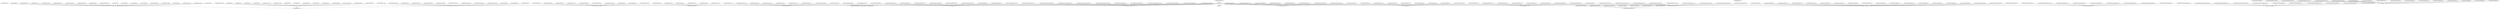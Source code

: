 strict digraph {
"Geonovum/CIMOW" [ label="CIMOW "];
"Geonovum/CIMOW" -> "Geonovum/TPOD-UML";
subgraph "Geonovum/CIMOW" {
"Geonovum/CIMOW/0.98.1-beta" -> "Geonovum/CIMOW";
"Geonovum/CIMOW/0.98.1-kern" -> "Geonovum/CIMOW";
"Geonovum/CIMOW/0.98.2-kern" -> "Geonovum/CIMOW";
"Geonovum/CIMOW/0.98.3-kern" -> "Geonovum/CIMOW";
"Geonovum/CIMOW/0.98.3.1" -> "Geonovum/CIMOW";
"Geonovum/CIMOW/0.98.3.1-kern" -> "Geonovum/CIMOW";
"Geonovum/CIMOW/1.0" -> "Geonovum/CIMOW";
"Geonovum/CIMOW/1.0.1" -> "Geonovum/CIMOW";
"Geonovum/CIMOW/1.0.2" -> "Geonovum/CIMOW";
"Geonovum/CIMOW/1.0.3" -> "Geonovum/CIMOW";
"Geonovum/CIMOW/1.0.3-RC1" -> "Geonovum/CIMOW";
"Geonovum/CIMOW/1.0.3-RC2" -> "Geonovum/CIMOW";
"Geonovum/CIMOW/1.0.4" -> "Geonovum/CIMOW";
"Geonovum/CIMOW/1.0.4-RC1" -> "Geonovum/CIMOW";
"Geonovum/CIMOW/1.0.4-RC2" -> "Geonovum/CIMOW";
"Geonovum/CIMOW/1.0.5" -> "Geonovum/CIMOW";
"Geonovum/CIMOW/1.0.6" -> "Geonovum/CIMOW";
"Geonovum/CIMOW/2.0.0" -> "Geonovum/CIMOW";
"Geonovum/CIMOW/2.0.0-rc" -> "Geonovum/CIMOW";
"Geonovum/CIMOW/2.1.0-rc" -> "Geonovum/CIMOW";
}
"Geonovum/IMOW" [ label="IMOW model "];
"Geonovum/IMOW" -> "Geonovum/TPOD-UML";
subgraph "Geonovum/IMOW" {
"Geonovum/IMOW/0.98-kern" -> "Geonovum/IMOW";
"Geonovum/IMOW/0.98.1-beta" -> "Geonovum/IMOW";
"Geonovum/IMOW/0.98.1-kern" -> "Geonovum/IMOW";
"Geonovum/IMOW/0.98.2-kern" -> "Geonovum/IMOW";
"Geonovum/IMOW/0.98.3.1-kern" -> "Geonovum/IMOW";
"Geonovum/IMOW/1.0" -> "Geonovum/IMOW";
"Geonovum/IMOW/1.0.1" -> "Geonovum/IMOW";
"Geonovum/IMOW/1.0.2" -> "Geonovum/IMOW";
"Geonovum/IMOW/1.0.3" -> "Geonovum/IMOW";
"Geonovum/IMOW/1.0.3-RC1" -> "Geonovum/IMOW";
"Geonovum/IMOW/1.0.3-RC2" -> "Geonovum/IMOW";
"Geonovum/IMOW/1.0.4" -> "Geonovum/IMOW";
"Geonovum/IMOW/2.0.0" -> "Geonovum/IMOW";
"Geonovum/IMOW/2.0.0-rc" -> "Geonovum/IMOW";
"Geonovum/IMOW/2.0.1" -> "Geonovum/IMOW";
"Geonovum/IMOW/2.0.1-rc" -> "Geonovum/IMOW";
}
"Geonovum/Presentatie" [ label="Presentatiemodel TPOD "];
subgraph "Geonovum/Presentatie" {
}
"Geonovum/TPOD-Symbolen" [ label="Symbolenbibliotheek STOP-TPOD "];
subgraph "Geonovum/TPOD-Symbolen" {
"Geonovum/TPOD-Symbolen/0.98-beta" -> "Geonovum/TPOD-Symbolen";
"Geonovum/TPOD-Symbolen/0.98-kern" -> "Geonovum/TPOD-Symbolen";
"Geonovum/TPOD-Symbolen/0.98.1-kern" -> "Geonovum/TPOD-Symbolen";
"Geonovum/TPOD-Symbolen/1.0" -> "Geonovum/TPOD-Symbolen";
"Geonovum/TPOD-Symbolen/1.0.1" -> "Geonovum/TPOD-Symbolen";
"Geonovum/TPOD-Symbolen/2.0.0" -> "Geonovum/TPOD-Symbolen";
"Geonovum/TPOD-Symbolen/2.0.0-rc" -> "Geonovum/TPOD-Symbolen";
}
"Geonovum/TPOD-AMvB" [ label="TPOD AMvB en MR "];
subgraph "Geonovum/TPOD-AMvB" {
"Geonovum/TPOD-AMvB/0.98-beta" -> "Geonovum/TPOD-AMvB";
"Geonovum/TPOD-AMvB/0.98-kern" -> "Geonovum/TPOD-AMvB";
"Geonovum/TPOD-AMvB/0.98.1-kern" -> "Geonovum/TPOD-AMvB";
"Geonovum/TPOD-AMvB/1.0" -> "Geonovum/TPOD-AMvB";
"Geonovum/TPOD-AMvB/1.0.1" -> "Geonovum/TPOD-AMvB";
"Geonovum/TPOD-AMvB/1.0.1-RC1" -> "Geonovum/TPOD-AMvB";
"Geonovum/TPOD-AMvB/2.0.0" -> "Geonovum/TPOD-AMvB";
"Geonovum/TPOD-AMvB/2.0.0-rc" -> "Geonovum/TPOD-AMvB";
"Geonovum/TPOD-AMvB/2.0.1" -> "Geonovum/TPOD-AMvB";
"Geonovum/TPOD-AMvB/2.0.1-rc" -> "Geonovum/TPOD-AMvB";
}
"Geonovum/TPOD-N2000" [ label="TPOD Natura 2000-besluit "];
subgraph "Geonovum/TPOD-N2000" {
"Geonovum/TPOD-N2000/0.99.0" -> "Geonovum/TPOD-N2000";
"Geonovum/TPOD-N2000/1.0.0" -> "Geonovum/TPOD-N2000";
"Geonovum/TPOD-N2000/2.0.0" -> "Geonovum/TPOD-N2000";
"Geonovum/TPOD-N2000/2.0.0-rc" -> "Geonovum/TPOD-N2000";
"Geonovum/TPOD-N2000/2.0.1" -> "Geonovum/TPOD-N2000";
"Geonovum/TPOD-N2000/2.0.1-rc" -> "Geonovum/TPOD-N2000";
}
"Geonovum/TPOD-instructie" [ label="TPOD instructie "];
subgraph "Geonovum/TPOD-instructie" {
"Geonovum/TPOD-instructie/0.97.1.1" -> "Geonovum/TPOD-instructie";
"Geonovum/TPOD-instructie/0.98.2-kern" -> "Geonovum/TPOD-instructie";
"Geonovum/TPOD-instructie/0.99.0" -> "Geonovum/TPOD-instructie";
"Geonovum/TPOD-instructie/1.0.0" -> "Geonovum/TPOD-instructie";
"Geonovum/TPOD-instructie/1.0.0-RC1" -> "Geonovum/TPOD-instructie";
"Geonovum/TPOD-instructie/2.0.0" -> "Geonovum/TPOD-instructie";
"Geonovum/TPOD-instructie/2.0.0-rc" -> "Geonovum/TPOD-instructie";
"Geonovum/TPOD-instructie/2.0.1" -> "Geonovum/TPOD-instructie";
"Geonovum/TPOD-instructie/2.0.1-rc" -> "Geonovum/TPOD-instructie";
}
"Geonovum/TPOD-kennisgeving" [ label="TPOD kennisgeving omgevingsvergunning voor buitenplanse omgevingsplanactiviteiten "];
subgraph "Geonovum/TPOD-kennisgeving" {
"Geonovum/TPOD-kennisgeving/0.99.0" -> "Geonovum/TPOD-kennisgeving";
"Geonovum/TPOD-kennisgeving/1.0.0" -> "Geonovum/TPOD-kennisgeving";
}
"Geonovum/TPOD-omgevingsplan" [ label="TPOD omgevingsplan "];
subgraph "Geonovum/TPOD-omgevingsplan" {
"Geonovum/TPOD-omgevingsplan/0.98-beta" -> "Geonovum/TPOD-omgevingsplan";
"Geonovum/TPOD-omgevingsplan/0.98-kern" -> "Geonovum/TPOD-omgevingsplan";
"Geonovum/TPOD-omgevingsplan/0.98.1-kern" -> "Geonovum/TPOD-omgevingsplan";
"Geonovum/TPOD-omgevingsplan/1.0" -> "Geonovum/TPOD-omgevingsplan";
"Geonovum/TPOD-omgevingsplan/1.0.1" -> "Geonovum/TPOD-omgevingsplan";
"Geonovum/TPOD-omgevingsplan/1.0.1-RC1" -> "Geonovum/TPOD-omgevingsplan";
"Geonovum/TPOD-omgevingsplan/2.0.0" -> "Geonovum/TPOD-omgevingsplan";
"Geonovum/TPOD-omgevingsplan/2.0.0-rc" -> "Geonovum/TPOD-omgevingsplan";
"Geonovum/TPOD-omgevingsplan/2.1.0" -> "Geonovum/TPOD-omgevingsplan";
"Geonovum/TPOD-omgevingsplan/2.1.0-rc" -> "Geonovum/TPOD-omgevingsplan";
}
"Geonovum/TPOD-omgevingsverordening" [ label="TPOD omgevingsverordening "];
subgraph "Geonovum/TPOD-omgevingsverordening" {
"Geonovum/TPOD-omgevingsverordening/0.98-beta" -> "Geonovum/TPOD-omgevingsverordening";
"Geonovum/TPOD-omgevingsverordening/0.98-kern" -> "Geonovum/TPOD-omgevingsverordening";
"Geonovum/TPOD-omgevingsverordening/0.98.1-kern" -> "Geonovum/TPOD-omgevingsverordening";
"Geonovum/TPOD-omgevingsverordening/0.98.2-kern" -> "Geonovum/TPOD-omgevingsverordening";
"Geonovum/TPOD-omgevingsverordening/1.0" -> "Geonovum/TPOD-omgevingsverordening";
"Geonovum/TPOD-omgevingsverordening/1.0.1" -> "Geonovum/TPOD-omgevingsverordening";
"Geonovum/TPOD-omgevingsverordening/1.0.1-RC1" -> "Geonovum/TPOD-omgevingsverordening";
"Geonovum/TPOD-omgevingsverordening/2.0.0" -> "Geonovum/TPOD-omgevingsverordening";
"Geonovum/TPOD-omgevingsverordening/2.0.0-rc" -> "Geonovum/TPOD-omgevingsverordening";
"Geonovum/TPOD-omgevingsverordening/2.0.1" -> "Geonovum/TPOD-omgevingsverordening";
"Geonovum/TPOD-omgevingsverordening/2.0.1-rc" -> "Geonovum/TPOD-omgevingsverordening";
}
"Geonovum/TPOD-omgevingsvisie" [ label="TPOD omgevingsvisie "];
subgraph "Geonovum/TPOD-omgevingsvisie" {
"Geonovum/TPOD-omgevingsvisie/0.98-kern" -> "Geonovum/TPOD-omgevingsvisie";
"Geonovum/TPOD-omgevingsvisie/0.98.1-Kern" -> "Geonovum/TPOD-omgevingsvisie";
"Geonovum/TPOD-omgevingsvisie/1.0" -> "Geonovum/TPOD-omgevingsvisie";
"Geonovum/TPOD-omgevingsvisie/1.0.1" -> "Geonovum/TPOD-omgevingsvisie";
"Geonovum/TPOD-omgevingsvisie/1.0.1-RC1" -> "Geonovum/TPOD-omgevingsvisie";
"Geonovum/TPOD-omgevingsvisie/2.0.0" -> "Geonovum/TPOD-omgevingsvisie";
"Geonovum/TPOD-omgevingsvisie/2.0.0-rc" -> "Geonovum/TPOD-omgevingsvisie";
"Geonovum/TPOD-omgevingsvisie/2.0.1" -> "Geonovum/TPOD-omgevingsvisie";
"Geonovum/TPOD-omgevingsvisie/2.0.1-rc" -> "Geonovum/TPOD-omgevingsvisie";
}
"Geonovum/TPOD-programma" [ label="TPOD programma "];
subgraph "Geonovum/TPOD-programma" {
"Geonovum/TPOD-programma/0.99.0" -> "Geonovum/TPOD-programma";
"Geonovum/TPOD-programma/1.0" -> "Geonovum/TPOD-programma";
"Geonovum/TPOD-programma/1.0.1" -> "Geonovum/TPOD-programma";
"Geonovum/TPOD-programma/1.0.1-RC1" -> "Geonovum/TPOD-programma";
"Geonovum/TPOD-programma/2.0.0" -> "Geonovum/TPOD-programma";
"Geonovum/TPOD-programma/2.0.0-rc" -> "Geonovum/TPOD-programma";
"Geonovum/TPOD-programma/2.0.1" -> "Geonovum/TPOD-programma";
"Geonovum/TPOD-programma/2.0.1-rc" -> "Geonovum/TPOD-programma";
}
"Geonovum/TPOD-projectbesluit" [ label="TPOD projectbesluit "];
subgraph "Geonovum/TPOD-projectbesluit" {
"Geonovum/TPOD-projectbesluit/0.98-kern" -> "Geonovum/TPOD-projectbesluit";
"Geonovum/TPOD-projectbesluit/0.98.1-kern" -> "Geonovum/TPOD-projectbesluit";
"Geonovum/TPOD-projectbesluit/1.0" -> "Geonovum/TPOD-projectbesluit";
"Geonovum/TPOD-projectbesluit/1.0.1" -> "Geonovum/TPOD-projectbesluit";
"Geonovum/TPOD-projectbesluit/1.0.1-RC1" -> "Geonovum/TPOD-projectbesluit";
"Geonovum/TPOD-projectbesluit/2.0.0" -> "Geonovum/TPOD-projectbesluit";
"Geonovum/TPOD-projectbesluit/2.0.0-rc" -> "Geonovum/TPOD-projectbesluit";
"Geonovum/TPOD-projectbesluit/2.0.1" -> "Geonovum/TPOD-projectbesluit";
"Geonovum/TPOD-projectbesluit/3.0.0" -> "Geonovum/TPOD-projectbesluit";
}
"Geonovum/TPOD-reactieve-interventie" [ label="TPOD reactieve interventie "];
subgraph "Geonovum/TPOD-reactieve-interventie" {
"Geonovum/TPOD-reactieve-interventie/0.97.1" -> "Geonovum/TPOD-reactieve-interventie";
"Geonovum/TPOD-reactieve-interventie/0.98.2-kern" -> "Geonovum/TPOD-reactieve-interventie";
"Geonovum/TPOD-reactieve-interventie/0.99.0" -> "Geonovum/TPOD-reactieve-interventie";
"Geonovum/TPOD-reactieve-interventie/1.0.0" -> "Geonovum/TPOD-reactieve-interventie";
"Geonovum/TPOD-reactieve-interventie/1.0.0-RC1" -> "Geonovum/TPOD-reactieve-interventie";
"Geonovum/TPOD-reactieve-interventie/2.0.0" -> "Geonovum/TPOD-reactieve-interventie";
"Geonovum/TPOD-reactieve-interventie/2.0.0-rc" -> "Geonovum/TPOD-reactieve-interventie";
"Geonovum/TPOD-reactieve-interventie/2.0.1" -> "Geonovum/TPOD-reactieve-interventie";
"Geonovum/TPOD-reactieve-interventie/2.0.1-rc" -> "Geonovum/TPOD-reactieve-interventie";
}
"Geonovum/TPOD" [ label="TPOD standaard "];
"Geonovum/TPOD" -> "Geonovum/IMOW";
"Geonovum/TPOD" -> "Geonovum/IMOW-XSD";
"Geonovum/TPOD" -> "Geonovum/IMOW-waardelijsten";
"Geonovum/TPOD" -> "Geonovum/TPOD-AMvB";
"Geonovum/TPOD" -> "Geonovum/TPOD-N2000";
"Geonovum/TPOD" -> "Geonovum/TPOD-instructie";
"Geonovum/TPOD" -> "Geonovum/TPOD-kennisgeving";
"Geonovum/TPOD" -> "Geonovum/TPOD-omgevingsplan";
"Geonovum/TPOD" -> "Geonovum/TPOD-omgevingsverordening";
"Geonovum/TPOD" -> "Geonovum/TPOD-omgevingsvisie";
"Geonovum/TPOD" -> "Geonovum/TPOD-programma";
"Geonovum/TPOD" -> "Geonovum/TPOD-projectbesluit";
"Geonovum/TPOD" -> "Geonovum/TPOD-reactieve-interventie";
"Geonovum/TPOD" -> "Geonovum/TPOD-voorbereidingsbesluit";
"Geonovum/TPOD" -> "Geonovum/TPOD-waterschapsverordening";
"Geonovum/TPOD" -> "KOOP/STOP";
subgraph "Geonovum/TPOD" {
"Geonovum/TPOD/0.1.0-todo" -> "Geonovum/TPOD";
}
"Geonovum/TPOD-validatieregels" [ label="TPOD validatieregels "];
subgraph "Geonovum/TPOD-validatieregels" {
"Geonovum/TPOD-validatieregels/0.9" -> "Geonovum/TPOD-validatieregels";
"Geonovum/TPOD-validatieregels/0.98-kern" -> "Geonovum/TPOD-validatieregels";
"Geonovum/TPOD-validatieregels/0.98.3-kern" -> "Geonovum/TPOD-validatieregels";
"Geonovum/TPOD-validatieregels/0.98.3.1-kern" -> "Geonovum/TPOD-validatieregels";
"Geonovum/TPOD-validatieregels/0.98.3.2-kern" -> "Geonovum/TPOD-validatieregels";
"Geonovum/TPOD-validatieregels/0.98.3.3-kern" -> "Geonovum/TPOD-validatieregels";
"Geonovum/TPOD-validatieregels/1.0" -> "Geonovum/TPOD-validatieregels";
"Geonovum/TPOD-validatieregels/1.0.0" -> "Geonovum/TPOD-validatieregels";
"Geonovum/TPOD-validatieregels/1.0.1" -> "Geonovum/TPOD-validatieregels";
"Geonovum/TPOD-validatieregels/1.0.2" -> "Geonovum/TPOD-validatieregels";
"Geonovum/TPOD-validatieregels/1.0.3" -> "Geonovum/TPOD-validatieregels";
"Geonovum/TPOD-validatieregels/1.0.4" -> "Geonovum/TPOD-validatieregels";
"Geonovum/TPOD-validatieregels/1.0.5" -> "Geonovum/TPOD-validatieregels";
"Geonovum/TPOD-validatieregels/1.0.6" -> "Geonovum/TPOD-validatieregels";
"Geonovum/TPOD-validatieregels/1.2" -> "Geonovum/TPOD-validatieregels";
"Geonovum/TPOD-validatieregels/1.3" -> "Geonovum/TPOD-validatieregels";
"Geonovum/TPOD-validatieregels/1.4" -> "Geonovum/TPOD-validatieregels";
}
"Geonovum/TPOD-voorbereidingsbesluit" [ label="TPOD voorbereidingsbesluit "];
subgraph "Geonovum/TPOD-voorbereidingsbesluit" {
"Geonovum/TPOD-voorbereidingsbesluit/0.97.1" -> "Geonovum/TPOD-voorbereidingsbesluit";
"Geonovum/TPOD-voorbereidingsbesluit/0.98.2-kern" -> "Geonovum/TPOD-voorbereidingsbesluit";
"Geonovum/TPOD-voorbereidingsbesluit/0.99.0" -> "Geonovum/TPOD-voorbereidingsbesluit";
"Geonovum/TPOD-voorbereidingsbesluit/1.0.0" -> "Geonovum/TPOD-voorbereidingsbesluit";
"Geonovum/TPOD-voorbereidingsbesluit/1.0.0-RC1" -> "Geonovum/TPOD-voorbereidingsbesluit";
"Geonovum/TPOD-voorbereidingsbesluit/2.0.0" -> "Geonovum/TPOD-voorbereidingsbesluit";
"Geonovum/TPOD-voorbereidingsbesluit/2.0.0-rc" -> "Geonovum/TPOD-voorbereidingsbesluit";
"Geonovum/TPOD-voorbereidingsbesluit/2.0.1" -> "Geonovum/TPOD-voorbereidingsbesluit";
"Geonovum/TPOD-voorbereidingsbesluit/2.0.1-rc" -> "Geonovum/TPOD-voorbereidingsbesluit";
}
"Geonovum/TPOD-waterschapsverordening" [ label="TPOD waterschapsverordening "];
subgraph "Geonovum/TPOD-waterschapsverordening" {
"Geonovum/TPOD-waterschapsverordening/0.98-beta" -> "Geonovum/TPOD-waterschapsverordening";
"Geonovum/TPOD-waterschapsverordening/0.98-kern" -> "Geonovum/TPOD-waterschapsverordening";
"Geonovum/TPOD-waterschapsverordening/0.98.1-kern" -> "Geonovum/TPOD-waterschapsverordening";
"Geonovum/TPOD-waterschapsverordening/0.98.2-kern" -> "Geonovum/TPOD-waterschapsverordening";
"Geonovum/TPOD-waterschapsverordening/1.0" -> "Geonovum/TPOD-waterschapsverordening";
"Geonovum/TPOD-waterschapsverordening/1.0.1" -> "Geonovum/TPOD-waterschapsverordening";
"Geonovum/TPOD-waterschapsverordening/1.0.1-RC1" -> "Geonovum/TPOD-waterschapsverordening";
"Geonovum/TPOD-waterschapsverordening/2.0.0" -> "Geonovum/TPOD-waterschapsverordening";
"Geonovum/TPOD-waterschapsverordening/2.0.0-rc" -> "Geonovum/TPOD-waterschapsverordening";
"Geonovum/TPOD-waterschapsverordening/2.0.1" -> "Geonovum/TPOD-waterschapsverordening";
"Geonovum/TPOD-waterschapsverordening/2.0.1-rc" -> "Geonovum/TPOD-waterschapsverordening";
}
"Geonovum/IMOW-waardelijsten" [ label="Waardelijsten IMOW "];
"Geonovum/IMOW-waardelijsten" -> "Geonovum/TPOD-Symbolen";
subgraph "Geonovum/IMOW-waardelijsten" {
"Geonovum/IMOW-waardelijsten/0.98-kern" -> "Geonovum/IMOW-waardelijsten";
"Geonovum/IMOW-waardelijsten/0.98.1-kern" -> "Geonovum/IMOW-waardelijsten";
"Geonovum/IMOW-waardelijsten/098.2-kern" -> "Geonovum/IMOW-waardelijsten";
"Geonovum/IMOW-waardelijsten/1.0" -> "Geonovum/IMOW-waardelijsten";
"Geonovum/IMOW-waardelijsten/1.0.0" -> "Geonovum/IMOW-waardelijsten";
"Geonovum/IMOW-waardelijsten/1.0.1" -> "Geonovum/IMOW-waardelijsten";
"Geonovum/IMOW-waardelijsten/1.0.10" -> "Geonovum/IMOW-waardelijsten";
"Geonovum/IMOW-waardelijsten/1.0.2" -> "Geonovum/IMOW-waardelijsten";
"Geonovum/IMOW-waardelijsten/1.0.3" -> "Geonovum/IMOW-waardelijsten";
"Geonovum/IMOW-waardelijsten/1.0.4" -> "Geonovum/IMOW-waardelijsten";
"Geonovum/IMOW-waardelijsten/1.0.5" -> "Geonovum/IMOW-waardelijsten";
"Geonovum/IMOW-waardelijsten/1.0.6" -> "Geonovum/IMOW-waardelijsten";
"Geonovum/IMOW-waardelijsten/1.0.7" -> "Geonovum/IMOW-waardelijsten";
"Geonovum/IMOW-waardelijsten/1.0.9" -> "Geonovum/IMOW-waardelijsten";
"Geonovum/IMOW-waardelijsten/2.0.0-rc" -> "Geonovum/IMOW-waardelijsten";
"Geonovum/IMOW-waardelijsten/2.1.0" -> "Geonovum/IMOW-waardelijsten";
"Geonovum/IMOW-waardelijsten/1.0.8" -> "Geonovum/IMOW-waardelijsten";
"Geonovum/IMOW-waardelijsten/2.0.0" -> "Geonovum/IMOW-waardelijsten";
"Geonovum/IMOW-waardelijsten/3.0.0" -> "Geonovum/IMOW-waardelijsten";
}
"Geonovum/IMOW-XSD" [ label="XSD IMOW "];
"Geonovum/IMOW-XSD" -> "Geonovum/TPOD-UML";
subgraph "Geonovum/IMOW-XSD" {
"Geonovum/IMOW-XSD/0.98-beta" -> "Geonovum/IMOW-XSD";
"Geonovum/IMOW-XSD/0.98-kern" -> "Geonovum/IMOW-XSD";
"Geonovum/IMOW-XSD/0.98.1-kern" -> "Geonovum/IMOW-XSD";
"Geonovum/IMOW-XSD/0.98.2-kern" -> "Geonovum/IMOW-XSD";
"Geonovum/IMOW-XSD/0.98.3-kern" -> "Geonovum/IMOW-XSD";
"Geonovum/IMOW-XSD/0.98.3.1-kern" -> "Geonovum/IMOW-XSD";
"Geonovum/IMOW-XSD/1.0" -> "Geonovum/IMOW-XSD";
"Geonovum/IMOW-XSD/1.0.1" -> "Geonovum/IMOW-XSD";
"Geonovum/IMOW-XSD/1.0.2" -> "Geonovum/IMOW-XSD";
"Geonovum/IMOW-XSD/1.0.3-RC" -> "Geonovum/IMOW-XSD";
"Geonovum/IMOW-XSD/1.0.3-RC2" -> "Geonovum/IMOW-XSD";
"Geonovum/IMOW-XSD/1.0.4" -> "Geonovum/IMOW-XSD";
"Geonovum/IMOW-XSD/2.0.0-rc" -> "Geonovum/IMOW-XSD";
}
}
